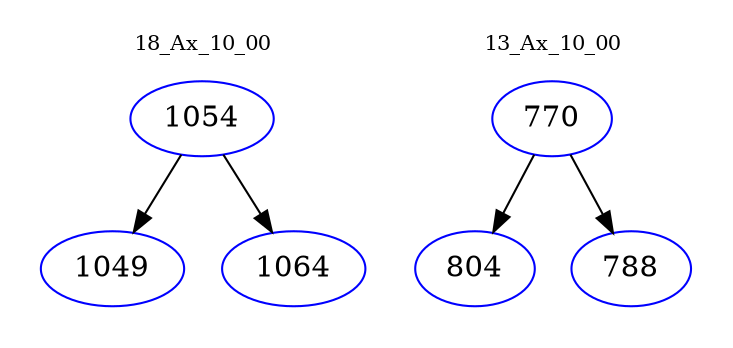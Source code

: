 digraph{
subgraph cluster_0 {
color = white
label = "18_Ax_10_00";
fontsize=10;
T0_1054 [label="1054", color="blue"]
T0_1054 -> T0_1049 [color="black"]
T0_1049 [label="1049", color="blue"]
T0_1054 -> T0_1064 [color="black"]
T0_1064 [label="1064", color="blue"]
}
subgraph cluster_1 {
color = white
label = "13_Ax_10_00";
fontsize=10;
T1_770 [label="770", color="blue"]
T1_770 -> T1_804 [color="black"]
T1_804 [label="804", color="blue"]
T1_770 -> T1_788 [color="black"]
T1_788 [label="788", color="blue"]
}
}
